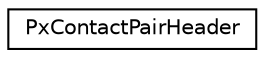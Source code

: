 digraph "Graphical Class Hierarchy"
{
  edge [fontname="Helvetica",fontsize="10",labelfontname="Helvetica",labelfontsize="10"];
  node [fontname="Helvetica",fontsize="10",shape=record];
  rankdir="LR";
  Node0 [label="PxContactPairHeader",height=0.2,width=0.4,color="black", fillcolor="white", style="filled",URL="$structPxContactPairHeader.html",tooltip="An Instance of this class is passed to PxSimulationEventCallback.onContact(). "];
}
